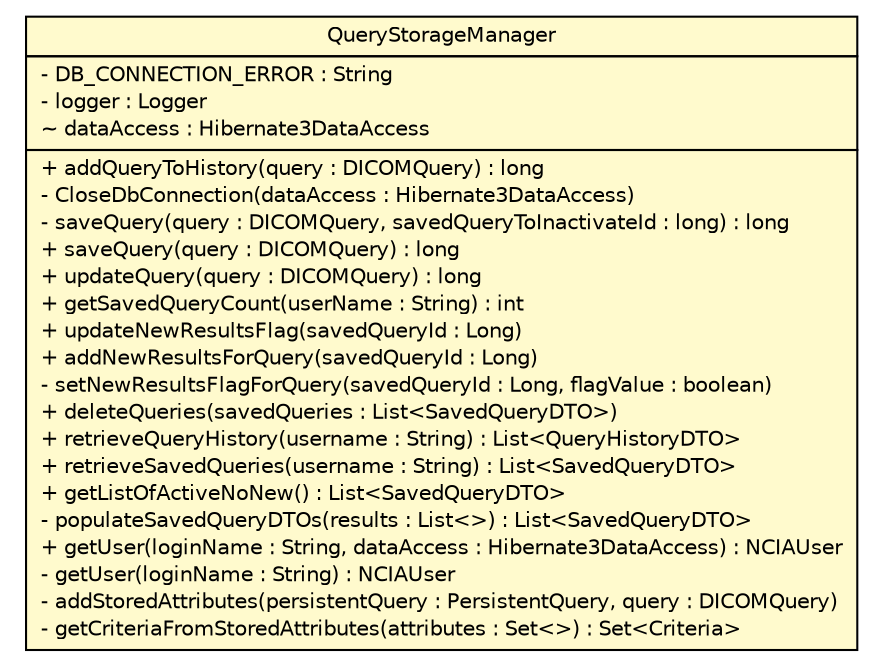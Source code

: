 #!/usr/local/bin/dot
#
# Class diagram 
# Generated by UmlGraph version 4.8 (http://www.spinellis.gr/sw/umlgraph)
#

digraph G {
	edge [fontname="Helvetica",fontsize=10,labelfontname="Helvetica",labelfontsize=10];
	node [fontname="Helvetica",fontsize=10,shape=plaintext];
	// gov.nih.nci.ncia.querystorage.QueryStorageManager
	c50184 [label=<<table border="0" cellborder="1" cellspacing="0" cellpadding="2" port="p" bgcolor="lemonChiffon" href="./QueryStorageManager.html">
		<tr><td><table border="0" cellspacing="0" cellpadding="1">
			<tr><td> QueryStorageManager </td></tr>
		</table></td></tr>
		<tr><td><table border="0" cellspacing="0" cellpadding="1">
			<tr><td align="left"> - DB_CONNECTION_ERROR : String </td></tr>
			<tr><td align="left"> - logger : Logger </td></tr>
			<tr><td align="left"> ~ dataAccess : Hibernate3DataAccess </td></tr>
		</table></td></tr>
		<tr><td><table border="0" cellspacing="0" cellpadding="1">
			<tr><td align="left"> + addQueryToHistory(query : DICOMQuery) : long </td></tr>
			<tr><td align="left"> - CloseDbConnection(dataAccess : Hibernate3DataAccess) </td></tr>
			<tr><td align="left"> - saveQuery(query : DICOMQuery, savedQueryToInactivateId : long) : long </td></tr>
			<tr><td align="left"> + saveQuery(query : DICOMQuery) : long </td></tr>
			<tr><td align="left"> + updateQuery(query : DICOMQuery) : long </td></tr>
			<tr><td align="left"> + getSavedQueryCount(userName : String) : int </td></tr>
			<tr><td align="left"> + updateNewResultsFlag(savedQueryId : Long) </td></tr>
			<tr><td align="left"> + addNewResultsForQuery(savedQueryId : Long) </td></tr>
			<tr><td align="left"> - setNewResultsFlagForQuery(savedQueryId : Long, flagValue : boolean) </td></tr>
			<tr><td align="left"> + deleteQueries(savedQueries : List&lt;SavedQueryDTO&gt;) </td></tr>
			<tr><td align="left"> + retrieveQueryHistory(username : String) : List&lt;QueryHistoryDTO&gt; </td></tr>
			<tr><td align="left"> + retrieveSavedQueries(username : String) : List&lt;SavedQueryDTO&gt; </td></tr>
			<tr><td align="left"> + getListOfActiveNoNew() : List&lt;SavedQueryDTO&gt; </td></tr>
			<tr><td align="left"> - populateSavedQueryDTOs(results : List&lt;&gt;) : List&lt;SavedQueryDTO&gt; </td></tr>
			<tr><td align="left"> + getUser(loginName : String, dataAccess : Hibernate3DataAccess) : NCIAUser </td></tr>
			<tr><td align="left"> - getUser(loginName : String) : NCIAUser </td></tr>
			<tr><td align="left"> - addStoredAttributes(persistentQuery : PersistentQuery, query : DICOMQuery) </td></tr>
			<tr><td align="left"> - getCriteriaFromStoredAttributes(attributes : Set&lt;&gt;) : Set&lt;Criteria&gt; </td></tr>
		</table></td></tr>
		</table>>, fontname="Helvetica", fontcolor="black", fontsize=10.0];
}


